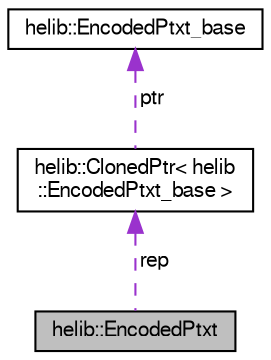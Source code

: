 digraph "helib::EncodedPtxt"
{
  edge [fontname="FreeSans",fontsize="10",labelfontname="FreeSans",labelfontsize="10"];
  node [fontname="FreeSans",fontsize="10",shape=record];
  Node1 [label="helib::EncodedPtxt",height=0.2,width=0.4,color="black", fillcolor="grey75", style="filled", fontcolor="black"];
  Node2 -> Node1 [dir="back",color="darkorchid3",fontsize="10",style="dashed",label=" rep" ];
  Node2 [label="helib::ClonedPtr\< helib\l::EncodedPtxt_base \>",height=0.2,width=0.4,color="black", fillcolor="white", style="filled",URL="$classhelib_1_1_cloned_ptr.html"];
  Node3 -> Node2 [dir="back",color="darkorchid3",fontsize="10",style="dashed",label=" ptr" ];
  Node3 [label="helib::EncodedPtxt_base",height=0.2,width=0.4,color="black", fillcolor="white", style="filled",URL="$classhelib_1_1_encoded_ptxt__base.html"];
}
